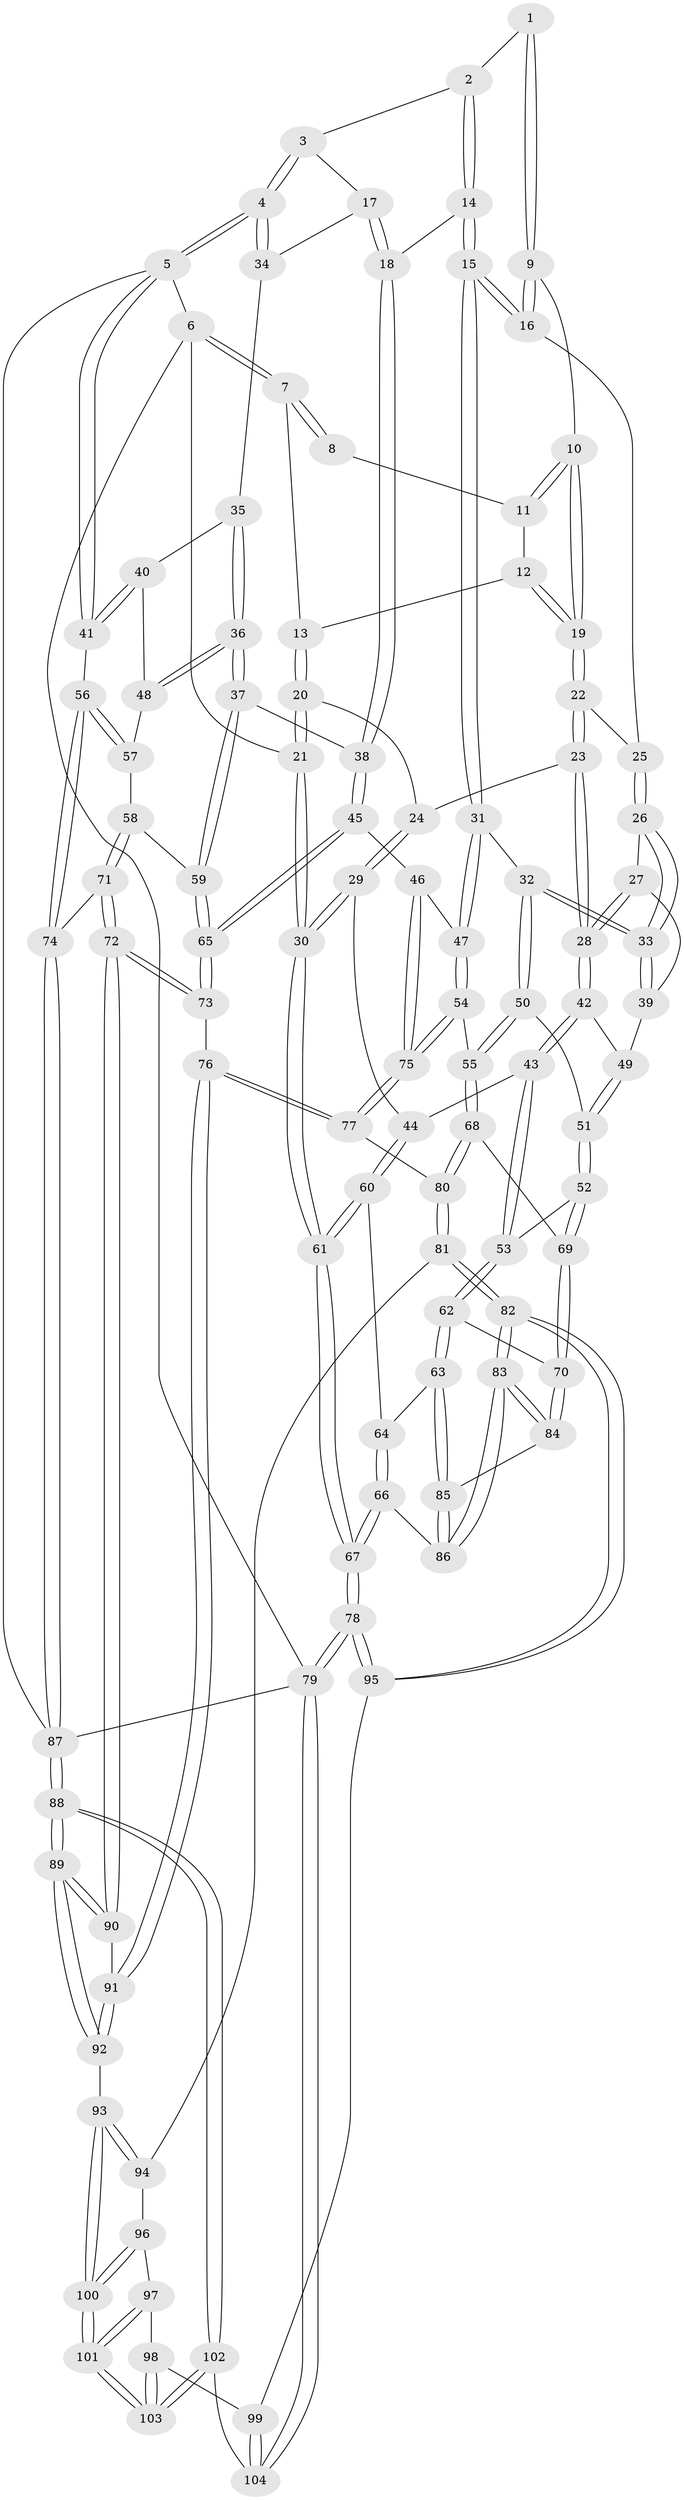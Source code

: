 // Generated by graph-tools (version 1.1) at 2025/17/03/09/25 04:17:09]
// undirected, 104 vertices, 257 edges
graph export_dot {
graph [start="1"]
  node [color=gray90,style=filled];
  1 [pos="+0.30138704998203375+0"];
  2 [pos="+0.5477152381548115+0"];
  3 [pos="+0.6781688103356575+0"];
  4 [pos="+1+0"];
  5 [pos="+1+0"];
  6 [pos="+0+0"];
  7 [pos="+0+0"];
  8 [pos="+0+0"];
  9 [pos="+0.25357759811841274+0.08205446808275911"];
  10 [pos="+0.20798788847105282+0.08888540791925247"];
  11 [pos="+0.14313117567803607+0.0042405167476481645"];
  12 [pos="+0.09036273452279094+0.11023286152776945"];
  13 [pos="+0.07280437991599518+0.11325906703445565"];
  14 [pos="+0.5201476237856144+0.07381606413600367"];
  15 [pos="+0.4710841422979599+0.1296729959063965"];
  16 [pos="+0.3878010816990099+0.12349283651215921"];
  17 [pos="+0.8351725232359513+0.14127806334017842"];
  18 [pos="+0.6521096752192422+0.15122784589961233"];
  19 [pos="+0.1833875317850021+0.12877563417305596"];
  20 [pos="+0.0320658326264969+0.1759410696943865"];
  21 [pos="+0+0.20150005336489546"];
  22 [pos="+0.1812148981587591+0.1428600077061637"];
  23 [pos="+0.1372625587555254+0.22023333226681593"];
  24 [pos="+0.06174274624933455+0.19299305247554965"];
  25 [pos="+0.2537742243924494+0.20311983498413727"];
  26 [pos="+0.24695116157104374+0.23596556896571422"];
  27 [pos="+0.24308651787091307+0.23907728734204028"];
  28 [pos="+0.14967651353110498+0.2576642541348825"];
  29 [pos="+0.0445605046628729+0.3324402817342392"];
  30 [pos="+0+0.24554021930787368"];
  31 [pos="+0.44961046293137286+0.2428376270044927"];
  32 [pos="+0.3876752464450942+0.2823178136317088"];
  33 [pos="+0.3773657239717618+0.2806054210704282"];
  34 [pos="+0.8468528065259843+0.14597561051223654"];
  35 [pos="+0.8596734780297947+0.16736571524609756"];
  36 [pos="+0.7662384297216622+0.3503620134611267"];
  37 [pos="+0.7627882070245487+0.352181607644213"];
  38 [pos="+0.7091182214955228+0.34730903058186674"];
  39 [pos="+0.25302180918452316+0.28933072812981003"];
  40 [pos="+0.9157396924813356+0.20242919622199249"];
  41 [pos="+1+0.30041849028637396"];
  42 [pos="+0.14505239890029145+0.2990513713630304"];
  43 [pos="+0.1112900677056987+0.3391942641460965"];
  44 [pos="+0.08464820831230085+0.34928747360282564"];
  45 [pos="+0.607670834012002+0.4202621414140633"];
  46 [pos="+0.6000148244767801+0.41971839257120985"];
  47 [pos="+0.4985213501805333+0.33102880777261373"];
  48 [pos="+0.8504118462052679+0.3555700479324926"];
  49 [pos="+0.22463957570283288+0.32745735913681967"];
  50 [pos="+0.3022441998609972+0.39766066781645554"];
  51 [pos="+0.28653137068952744+0.39655847021213525"];
  52 [pos="+0.20224167862542222+0.44106014879283856"];
  53 [pos="+0.19997677183300855+0.44162021294751486"];
  54 [pos="+0.38832220155881086+0.48867814132076026"];
  55 [pos="+0.34655927329487285+0.47328111542865176"];
  56 [pos="+1+0.4108012650758726"];
  57 [pos="+0.8809900349576751+0.36565510151897146"];
  58 [pos="+0.8337166923576669+0.4853142211500037"];
  59 [pos="+0.8092173812314227+0.47863302584744627"];
  60 [pos="+0.06755755006638339+0.4170376670057188"];
  61 [pos="+0+0.4502610225504428"];
  62 [pos="+0.16813761115818268+0.4847360962119586"];
  63 [pos="+0.1272326825217765+0.5236686705951132"];
  64 [pos="+0.0694496213535754+0.4307645176913036"];
  65 [pos="+0.703846187772575+0.5684373525567016"];
  66 [pos="+0+0.6070721248995967"];
  67 [pos="+0+0.6180670928088361"];
  68 [pos="+0.2860179994918133+0.536368933712162"];
  69 [pos="+0.27951820736059324+0.5377029657357787"];
  70 [pos="+0.2744713716190823+0.5404546355262825"];
  71 [pos="+0.9859108935822323+0.5453501623434768"];
  72 [pos="+0.7964699896915618+0.7022763989862927"];
  73 [pos="+0.704809666586713+0.6210710013415257"];
  74 [pos="+1+0.5108421409114817"];
  75 [pos="+0.46601344418732615+0.5757278752182529"];
  76 [pos="+0.5008378101134827+0.6852900005882623"];
  77 [pos="+0.46813900576100675+0.6615110081348299"];
  78 [pos="+0+1"];
  79 [pos="+0+1"];
  80 [pos="+0.3723043889977862+0.6868503109156316"];
  81 [pos="+0.25847238606925654+0.7525438555342153"];
  82 [pos="+0.20477328191002014+0.7481505573418523"];
  83 [pos="+0.19426876750948197+0.7302342550242776"];
  84 [pos="+0.2536682258412744+0.5582728408265832"];
  85 [pos="+0.12694058524491864+0.5249561399481002"];
  86 [pos="+0.08122887213076295+0.613815814926143"];
  87 [pos="+1+1"];
  88 [pos="+1+1"];
  89 [pos="+1+1"];
  90 [pos="+0.7985612551515152+0.7245834229098427"];
  91 [pos="+0.5404446955117407+0.8193590506617087"];
  92 [pos="+0.5406138961674778+0.8473247139132649"];
  93 [pos="+0.5026838189556045+0.8682400686739871"];
  94 [pos="+0.27130594644833234+0.7719213375475987"];
  95 [pos="+0.18681231161148396+0.7713838330835469"];
  96 [pos="+0.2962021174933303+0.8201278525344501"];
  97 [pos="+0.3125226509021102+0.8899948626341606"];
  98 [pos="+0.23731501691629664+0.9507496059399786"];
  99 [pos="+0.18891684879308784+0.9434315582951694"];
  100 [pos="+0.4619579661492924+0.8984895265414314"];
  101 [pos="+0.38215592697595596+1"];
  102 [pos="+0.3815797203872218+1"];
  103 [pos="+0.3739757845889691+1"];
  104 [pos="+0+1"];
  1 -- 2;
  1 -- 9;
  1 -- 9;
  2 -- 3;
  2 -- 14;
  2 -- 14;
  3 -- 4;
  3 -- 4;
  3 -- 17;
  4 -- 5;
  4 -- 5;
  4 -- 34;
  4 -- 34;
  5 -- 6;
  5 -- 41;
  5 -- 41;
  5 -- 87;
  6 -- 7;
  6 -- 7;
  6 -- 21;
  6 -- 79;
  7 -- 8;
  7 -- 8;
  7 -- 13;
  8 -- 11;
  9 -- 10;
  9 -- 16;
  9 -- 16;
  10 -- 11;
  10 -- 11;
  10 -- 19;
  10 -- 19;
  11 -- 12;
  12 -- 13;
  12 -- 19;
  12 -- 19;
  13 -- 20;
  13 -- 20;
  14 -- 15;
  14 -- 15;
  14 -- 18;
  15 -- 16;
  15 -- 16;
  15 -- 31;
  15 -- 31;
  16 -- 25;
  17 -- 18;
  17 -- 18;
  17 -- 34;
  18 -- 38;
  18 -- 38;
  19 -- 22;
  19 -- 22;
  20 -- 21;
  20 -- 21;
  20 -- 24;
  21 -- 30;
  21 -- 30;
  22 -- 23;
  22 -- 23;
  22 -- 25;
  23 -- 24;
  23 -- 28;
  23 -- 28;
  24 -- 29;
  24 -- 29;
  25 -- 26;
  25 -- 26;
  26 -- 27;
  26 -- 33;
  26 -- 33;
  27 -- 28;
  27 -- 28;
  27 -- 39;
  28 -- 42;
  28 -- 42;
  29 -- 30;
  29 -- 30;
  29 -- 44;
  30 -- 61;
  30 -- 61;
  31 -- 32;
  31 -- 47;
  31 -- 47;
  32 -- 33;
  32 -- 33;
  32 -- 50;
  32 -- 50;
  33 -- 39;
  33 -- 39;
  34 -- 35;
  35 -- 36;
  35 -- 36;
  35 -- 40;
  36 -- 37;
  36 -- 37;
  36 -- 48;
  36 -- 48;
  37 -- 38;
  37 -- 59;
  37 -- 59;
  38 -- 45;
  38 -- 45;
  39 -- 49;
  40 -- 41;
  40 -- 41;
  40 -- 48;
  41 -- 56;
  42 -- 43;
  42 -- 43;
  42 -- 49;
  43 -- 44;
  43 -- 53;
  43 -- 53;
  44 -- 60;
  44 -- 60;
  45 -- 46;
  45 -- 65;
  45 -- 65;
  46 -- 47;
  46 -- 75;
  46 -- 75;
  47 -- 54;
  47 -- 54;
  48 -- 57;
  49 -- 51;
  49 -- 51;
  50 -- 51;
  50 -- 55;
  50 -- 55;
  51 -- 52;
  51 -- 52;
  52 -- 53;
  52 -- 69;
  52 -- 69;
  53 -- 62;
  53 -- 62;
  54 -- 55;
  54 -- 75;
  54 -- 75;
  55 -- 68;
  55 -- 68;
  56 -- 57;
  56 -- 57;
  56 -- 74;
  56 -- 74;
  57 -- 58;
  58 -- 59;
  58 -- 71;
  58 -- 71;
  59 -- 65;
  59 -- 65;
  60 -- 61;
  60 -- 61;
  60 -- 64;
  61 -- 67;
  61 -- 67;
  62 -- 63;
  62 -- 63;
  62 -- 70;
  63 -- 64;
  63 -- 85;
  63 -- 85;
  64 -- 66;
  64 -- 66;
  65 -- 73;
  65 -- 73;
  66 -- 67;
  66 -- 67;
  66 -- 86;
  67 -- 78;
  67 -- 78;
  68 -- 69;
  68 -- 80;
  68 -- 80;
  69 -- 70;
  69 -- 70;
  70 -- 84;
  70 -- 84;
  71 -- 72;
  71 -- 72;
  71 -- 74;
  72 -- 73;
  72 -- 73;
  72 -- 90;
  72 -- 90;
  73 -- 76;
  74 -- 87;
  74 -- 87;
  75 -- 77;
  75 -- 77;
  76 -- 77;
  76 -- 77;
  76 -- 91;
  76 -- 91;
  77 -- 80;
  78 -- 79;
  78 -- 79;
  78 -- 95;
  78 -- 95;
  79 -- 104;
  79 -- 104;
  79 -- 87;
  80 -- 81;
  80 -- 81;
  81 -- 82;
  81 -- 82;
  81 -- 94;
  82 -- 83;
  82 -- 83;
  82 -- 95;
  82 -- 95;
  83 -- 84;
  83 -- 84;
  83 -- 86;
  83 -- 86;
  84 -- 85;
  85 -- 86;
  85 -- 86;
  87 -- 88;
  87 -- 88;
  88 -- 89;
  88 -- 89;
  88 -- 102;
  88 -- 102;
  89 -- 90;
  89 -- 90;
  89 -- 92;
  89 -- 92;
  90 -- 91;
  91 -- 92;
  91 -- 92;
  92 -- 93;
  93 -- 94;
  93 -- 94;
  93 -- 100;
  93 -- 100;
  94 -- 96;
  95 -- 99;
  96 -- 97;
  96 -- 100;
  96 -- 100;
  97 -- 98;
  97 -- 101;
  97 -- 101;
  98 -- 99;
  98 -- 103;
  98 -- 103;
  99 -- 104;
  99 -- 104;
  100 -- 101;
  100 -- 101;
  101 -- 103;
  101 -- 103;
  102 -- 103;
  102 -- 103;
  102 -- 104;
}
